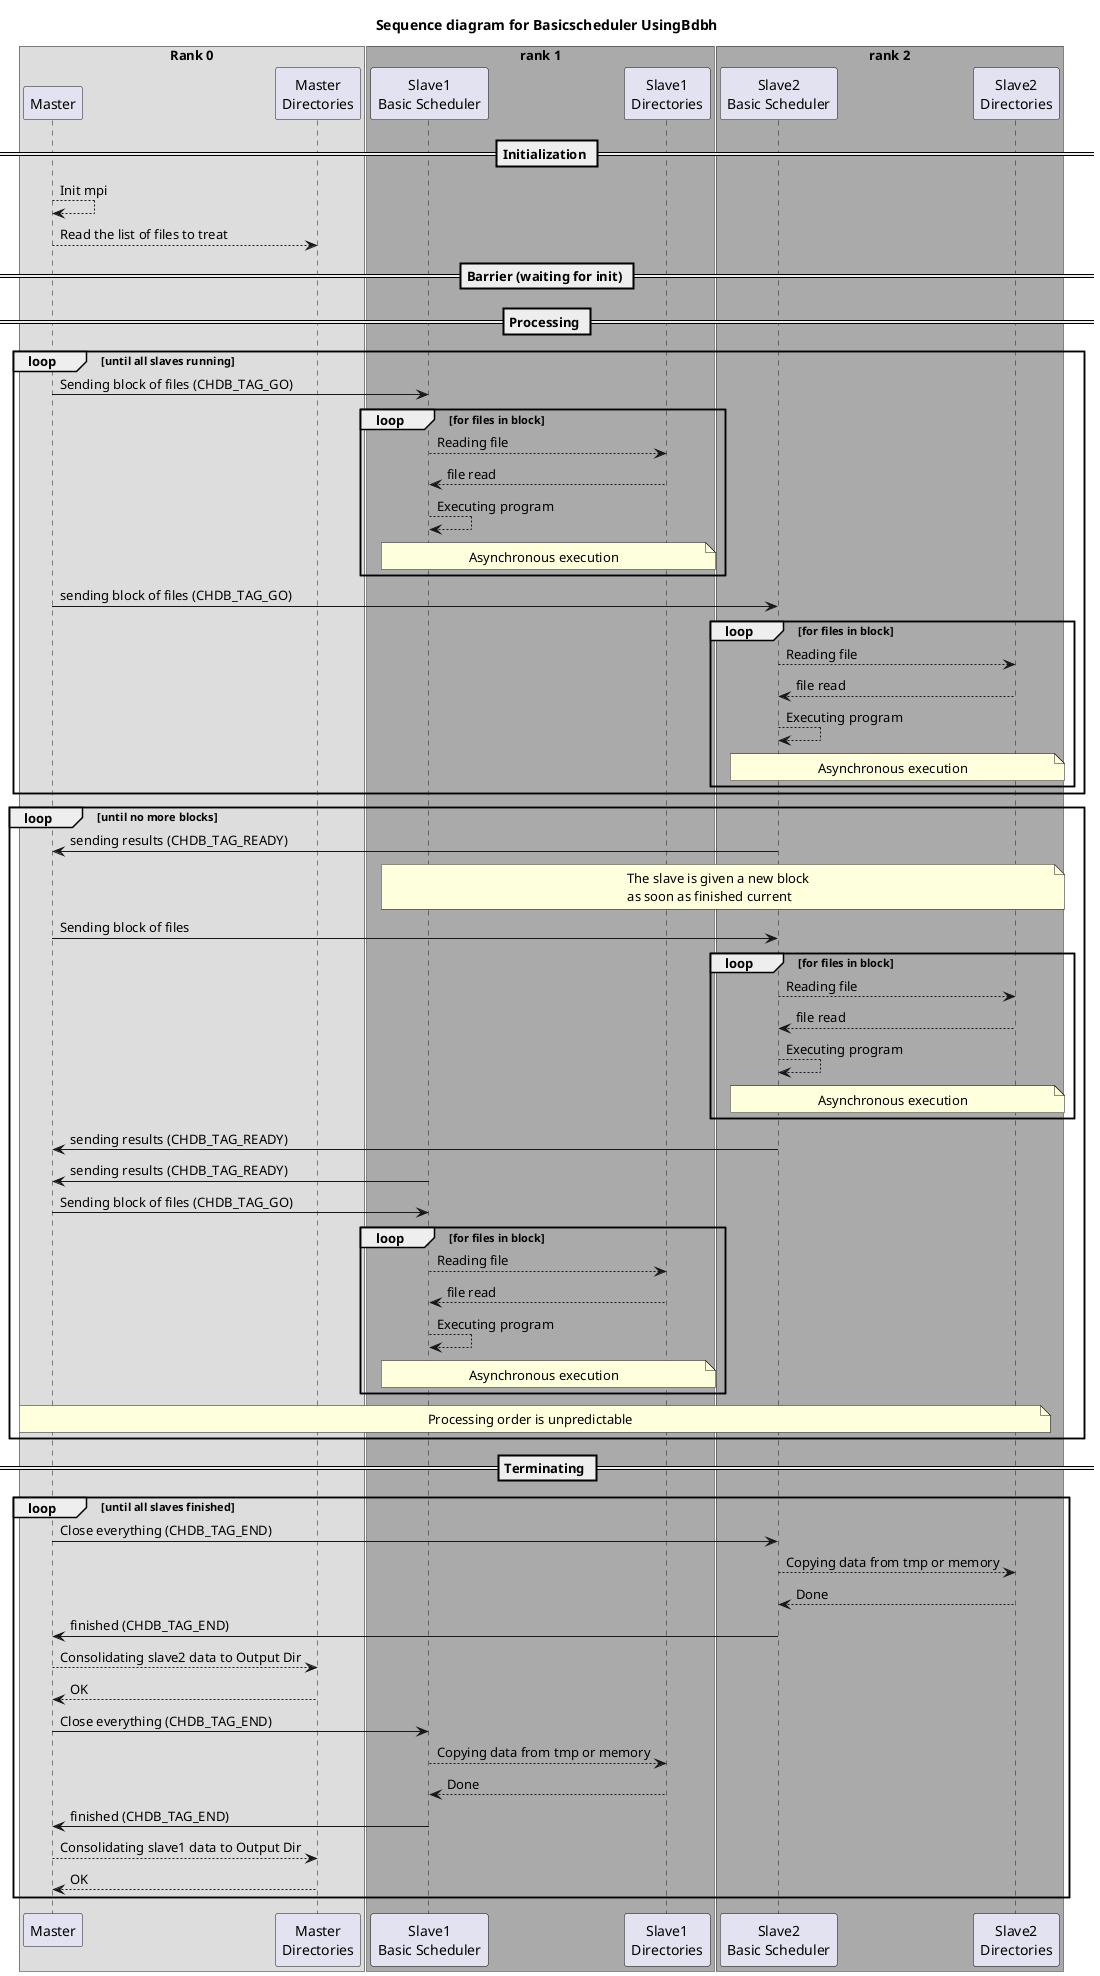 @startuml
title Sequence diagram for Basicscheduler UsingBdbh

box "Rank 0"
participant Master
participant "Master\nDirectories" as md
end box
box "rank 1" #aaaaaa
participant "Slave1\nBasic Scheduler" as s1bs
participant "Slave1\nDirectories" as s1d
end box
box "rank 2" #aaaaaa
participant "Slave2\nBasic Scheduler" as s2bs
participant "Slave2\nDirectories" as s2d
end box

== Initialization ==
Master --> Master: Init mpi
Master --> md: Read the list of files to treat

== Barrier (waiting for init) ==

== Processing ==
loop until all slaves running
	Master -> s1bs: Sending block of files (CHDB_TAG_GO)
	loop for files in block
		s1bs --> s1d: Reading file
		s1d --> s1bs: file read
		s1bs --> s1bs: Executing program
		Note over s1bs,s1d: Asynchronous execution
	end loop
	Master -> s2bs: sending block of files (CHDB_TAG_GO)
	loop for files in block
		s2bs --> s2d: Reading file
		s2d --> s2bs: file read
		s2bs --> s2bs: Executing program
		Note over s2bs,s2d: Asynchronous execution
	end loop
end

loop until no more blocks
	s2bs -> Master: sending results (CHDB_TAG_READY)
	Note over s1bs, s2d
	   The slave is given a new block
	   as soon as finished current
	end note
	Master -> s2bs: Sending block of files
	loop for files in block
		s2bs --> s2d: Reading file
		s2d --> s2bs: file read
		s2bs --> s2bs: Executing program
		Note over s2bs,s2d: Asynchronous execution
	end loop

	s2bs -> Master: sending results (CHDB_TAG_READY)
	s1bs -> Master: sending results (CHDB_TAG_READY)
	Master -> s1bs: Sending block of files (CHDB_TAG_GO)
	loop for files in block
		s1bs --> s1d: Reading file
		s1d --> s1bs: file read
		s1bs --> s1bs: Executing program
		Note over s1bs,s1d: Asynchronous execution
	end loop
	Note over Master,s2d
	   Processing order is unpredictable
	end note
end

== Terminating ==
loop until all slaves finished
	Master -> s2bs: Close everything (CHDB_TAG_END)
    s2bs --> s2d: Copying data from tmp or memory
    s2d --> s2bs: Done
    s2bs -> Master: finished (CHDB_TAG_END)
    Master --> md: Consolidating slave2 data to Output Dir
    md --> Master: OK
	Master -> s1bs: Close everything (CHDB_TAG_END)
    s1bs --> s1d: Copying data from tmp or memory
    s1d --> s1bs: Done
    s1bs -> Master: finished (CHDB_TAG_END)
    Master --> md: Consolidating slave1 data to Output Dir
    md --> Master: OK
end

@enduml


